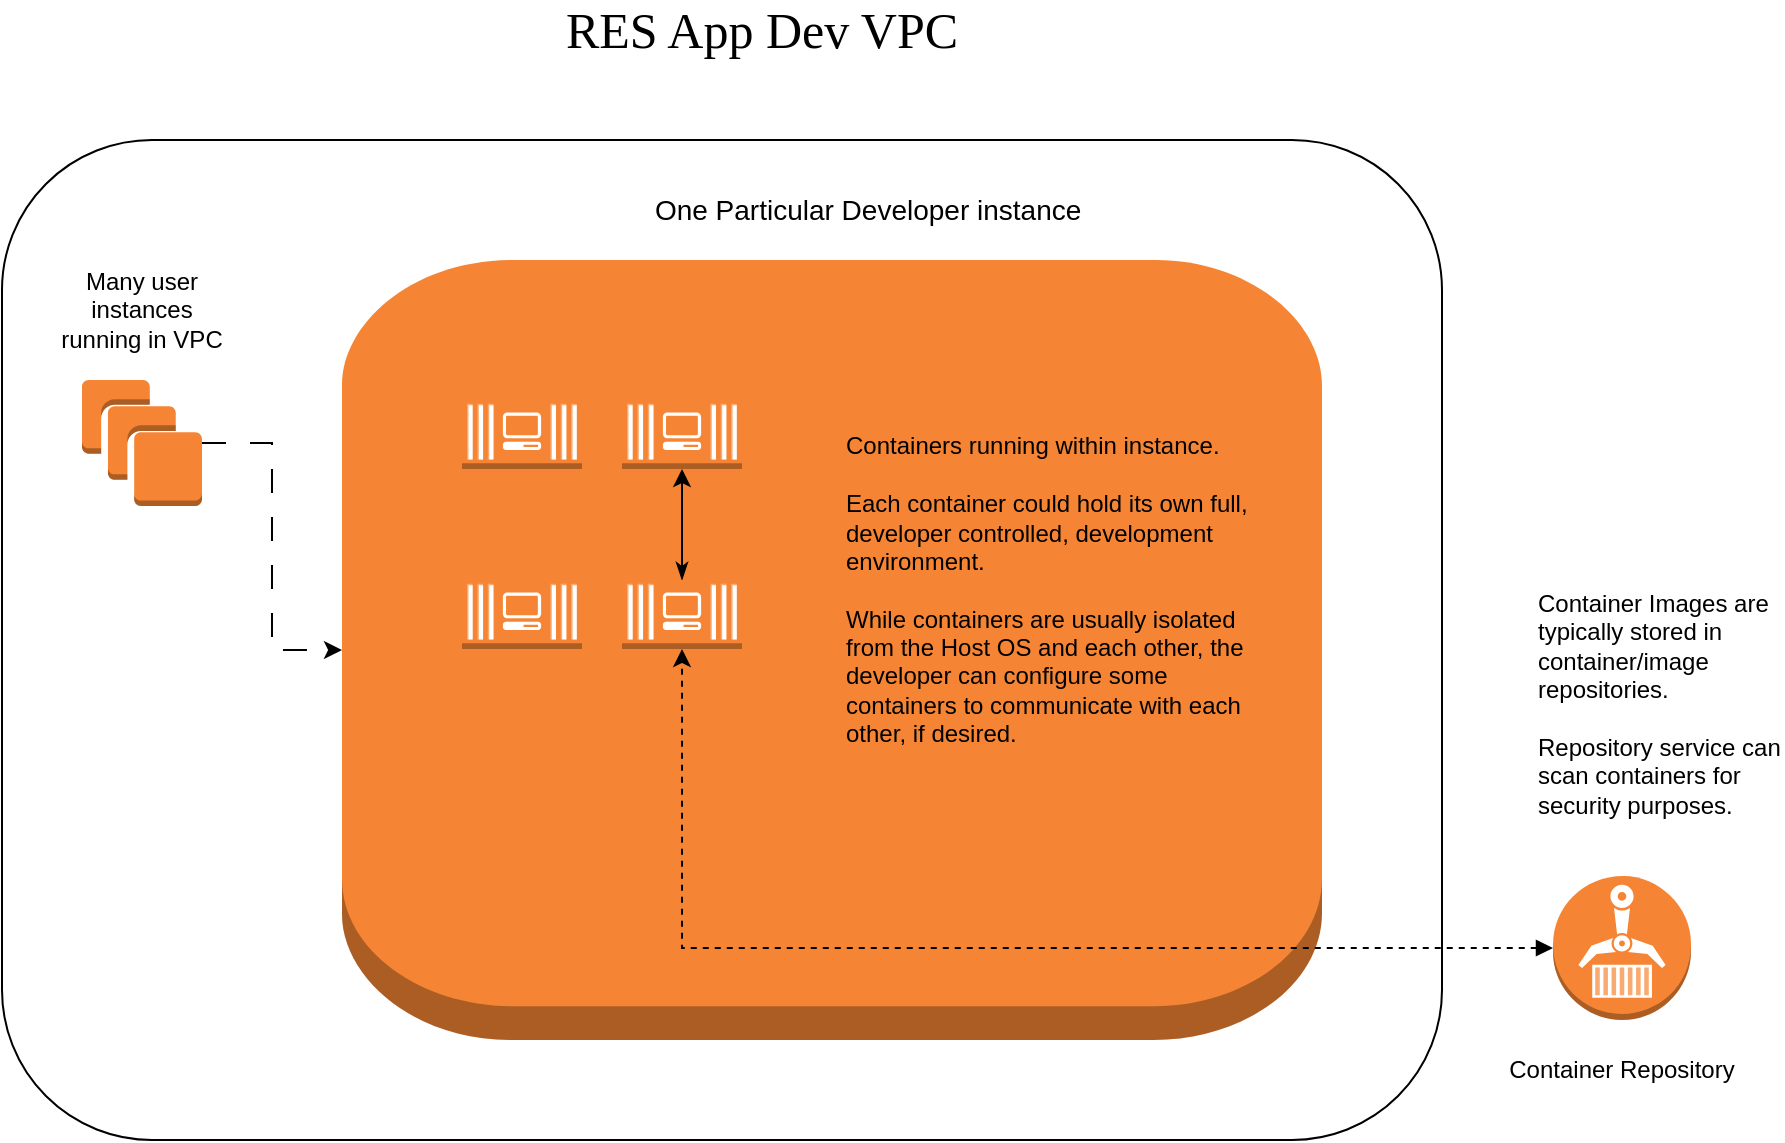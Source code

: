 <mxfile version="21.2.9" type="github">
  <diagram name="Page-1" id="zYuu9pua7qCV4rpFZ7cc">
    <mxGraphModel dx="1194" dy="734" grid="1" gridSize="10" guides="1" tooltips="1" connect="1" arrows="1" fold="1" page="1" pageScale="1" pageWidth="850" pageHeight="1100" math="0" shadow="0">
      <root>
        <mxCell id="0" />
        <mxCell id="1" parent="0" />
        <mxCell id="AQe1WXLrc3i2_WxAf1Ih-1" value="" style="rounded=1;whiteSpace=wrap;html=1;" vertex="1" parent="1">
          <mxGeometry x="70" y="110" width="720" height="500" as="geometry" />
        </mxCell>
        <mxCell id="AQe1WXLrc3i2_WxAf1Ih-3" value="" style="outlineConnect=0;dashed=0;verticalLabelPosition=bottom;verticalAlign=top;align=center;html=1;shape=mxgraph.aws3.instance;fillColor=#F58534;gradientColor=none;" vertex="1" parent="1">
          <mxGeometry x="240" y="170" width="490" height="390" as="geometry" />
        </mxCell>
        <mxCell id="AQe1WXLrc3i2_WxAf1Ih-2" value="&lt;font style=&quot;font-size: 25px;&quot; face=&quot;Verdana&quot;&gt;RES App Dev VPC&lt;/font&gt;" style="text;strokeColor=none;align=center;fillColor=none;html=1;verticalAlign=middle;whiteSpace=wrap;rounded=0;" vertex="1" parent="1">
          <mxGeometry x="260" y="40" width="380" height="30" as="geometry" />
        </mxCell>
        <mxCell id="AQe1WXLrc3i2_WxAf1Ih-5" style="edgeStyle=orthogonalEdgeStyle;rounded=0;orthogonalLoop=1;jettySize=auto;html=1;dashed=1;dashPattern=12 12;" edge="1" parent="1" source="AQe1WXLrc3i2_WxAf1Ih-4" target="AQe1WXLrc3i2_WxAf1Ih-3">
          <mxGeometry relative="1" as="geometry" />
        </mxCell>
        <mxCell id="AQe1WXLrc3i2_WxAf1Ih-4" value="" style="outlineConnect=0;dashed=0;verticalLabelPosition=bottom;verticalAlign=top;align=center;html=1;shape=mxgraph.aws3.instances;fillColor=#F58534;gradientColor=none;" vertex="1" parent="1">
          <mxGeometry x="110" y="230" width="60" height="63" as="geometry" />
        </mxCell>
        <mxCell id="AQe1WXLrc3i2_WxAf1Ih-6" value="One Particular Developer instance&amp;nbsp;" style="text;strokeColor=none;align=center;fillColor=none;html=1;verticalAlign=middle;whiteSpace=wrap;rounded=0;fontSize=14;" vertex="1" parent="1">
          <mxGeometry x="380" y="130" width="250" height="30" as="geometry" />
        </mxCell>
        <mxCell id="AQe1WXLrc3i2_WxAf1Ih-16" value="" style="edgeStyle=orthogonalEdgeStyle;rounded=0;orthogonalLoop=1;jettySize=auto;html=1;entryX=0.5;entryY=1;entryDx=0;entryDy=0;entryPerimeter=0;startArrow=block;startFill=1;dashed=1;" edge="1" parent="1" source="AQe1WXLrc3i2_WxAf1Ih-8" target="AQe1WXLrc3i2_WxAf1Ih-11">
          <mxGeometry relative="1" as="geometry">
            <mxPoint x="410" y="420" as="targetPoint" />
            <Array as="points" />
          </mxGeometry>
        </mxCell>
        <mxCell id="AQe1WXLrc3i2_WxAf1Ih-8" value="" style="outlineConnect=0;dashed=0;verticalLabelPosition=bottom;verticalAlign=top;align=center;html=1;shape=mxgraph.aws3.ecr;fillColor=#F58534;gradientColor=none;" vertex="1" parent="1">
          <mxGeometry x="845.5" y="478" width="69" height="72" as="geometry" />
        </mxCell>
        <mxCell id="AQe1WXLrc3i2_WxAf1Ih-9" value="Container Repository" style="text;strokeColor=none;align=center;fillColor=none;html=1;verticalAlign=middle;whiteSpace=wrap;rounded=0;" vertex="1" parent="1">
          <mxGeometry x="820" y="560" width="120" height="30" as="geometry" />
        </mxCell>
        <mxCell id="AQe1WXLrc3i2_WxAf1Ih-10" value="" style="outlineConnect=0;dashed=0;verticalLabelPosition=bottom;verticalAlign=top;align=center;html=1;shape=mxgraph.aws3.ec2_compute_container_3;fillColor=#F58534;gradientColor=none;" vertex="1" parent="1">
          <mxGeometry x="380" y="240" width="60" height="34.5" as="geometry" />
        </mxCell>
        <mxCell id="AQe1WXLrc3i2_WxAf1Ih-15" value="" style="edgeStyle=orthogonalEdgeStyle;rounded=0;orthogonalLoop=1;jettySize=auto;html=1;startArrow=classicThin;startFill=1;" edge="1" parent="1" source="AQe1WXLrc3i2_WxAf1Ih-11" target="AQe1WXLrc3i2_WxAf1Ih-10">
          <mxGeometry relative="1" as="geometry" />
        </mxCell>
        <mxCell id="AQe1WXLrc3i2_WxAf1Ih-11" value="" style="outlineConnect=0;dashed=0;verticalLabelPosition=bottom;verticalAlign=top;align=center;html=1;shape=mxgraph.aws3.ec2_compute_container_3;fillColor=#F58534;gradientColor=none;" vertex="1" parent="1">
          <mxGeometry x="380" y="330" width="60" height="34.5" as="geometry" />
        </mxCell>
        <mxCell id="AQe1WXLrc3i2_WxAf1Ih-12" value="" style="outlineConnect=0;dashed=0;verticalLabelPosition=bottom;verticalAlign=top;align=center;html=1;shape=mxgraph.aws3.ec2_compute_container_3;fillColor=#F58534;gradientColor=none;" vertex="1" parent="1">
          <mxGeometry x="300" y="330" width="60" height="34.5" as="geometry" />
        </mxCell>
        <mxCell id="AQe1WXLrc3i2_WxAf1Ih-13" value="" style="outlineConnect=0;dashed=0;verticalLabelPosition=bottom;verticalAlign=top;align=center;html=1;shape=mxgraph.aws3.ec2_compute_container_3;fillColor=#F58534;gradientColor=none;" vertex="1" parent="1">
          <mxGeometry x="300" y="240" width="60" height="34.5" as="geometry" />
        </mxCell>
        <mxCell id="AQe1WXLrc3i2_WxAf1Ih-14" value="Containers running within instance.&lt;br&gt;&lt;br&gt;Each container could hold its own full, developer controlled, development environment.&lt;br&gt;&lt;br&gt;While containers are usually isolated from the Host OS and each other, the developer can configure some containers to communicate with each other, if desired.&amp;nbsp;&amp;nbsp;" style="text;strokeColor=none;align=left;fillColor=none;html=1;verticalAlign=middle;whiteSpace=wrap;rounded=0;" vertex="1" parent="1">
          <mxGeometry x="490" y="230" width="210" height="210" as="geometry" />
        </mxCell>
        <mxCell id="AQe1WXLrc3i2_WxAf1Ih-18" value="Many user instances running in VPC" style="text;strokeColor=none;align=center;fillColor=none;html=1;verticalAlign=middle;whiteSpace=wrap;rounded=0;" vertex="1" parent="1">
          <mxGeometry x="95" y="180" width="90" height="30" as="geometry" />
        </mxCell>
        <mxCell id="AQe1WXLrc3i2_WxAf1Ih-19" value="Container Images are typically stored in container/image repositories.&lt;br&gt;&lt;br&gt;Repository service can scan containers for security purposes." style="text;strokeColor=none;align=left;fillColor=none;html=1;verticalAlign=middle;whiteSpace=wrap;rounded=0;" vertex="1" parent="1">
          <mxGeometry x="835.5" y="330" width="124.5" height="124.5" as="geometry" />
        </mxCell>
      </root>
    </mxGraphModel>
  </diagram>
</mxfile>
